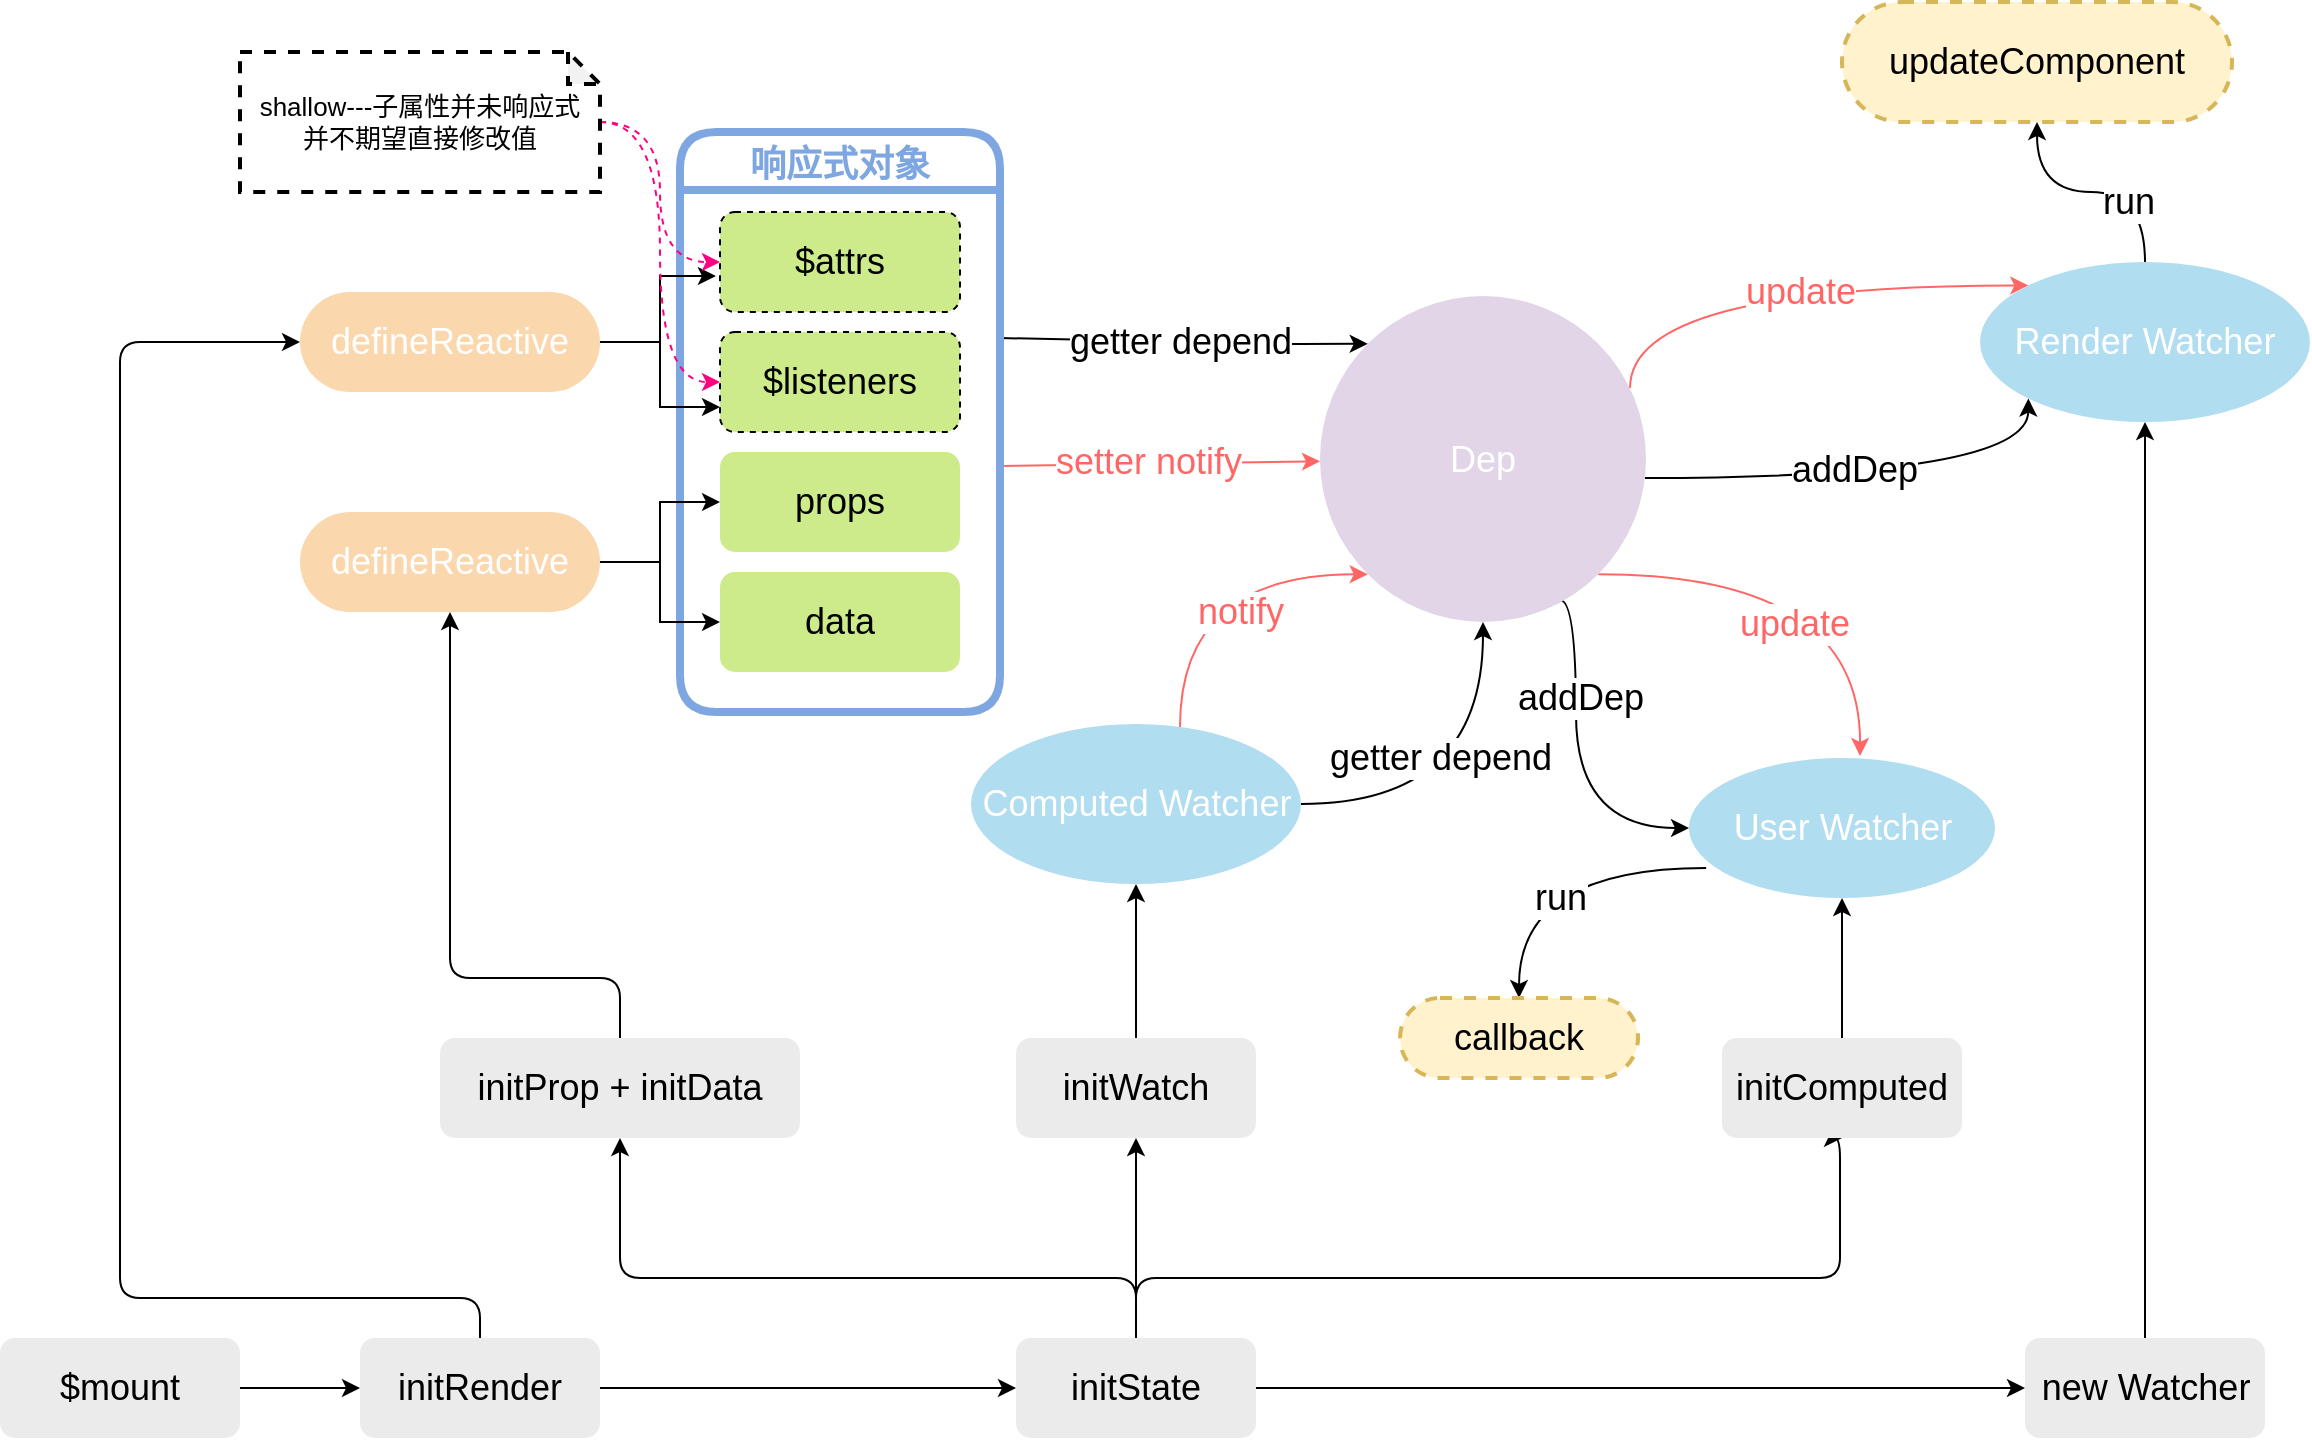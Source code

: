 <mxfile version="12.2.7" type="github" pages="1">
  <diagram id="6a731a19-8d31-9384-78a2-239565b7b9f0" name="Page-1">
    <mxGraphModel dx="1363" dy="748" grid="1" gridSize="10" guides="1" tooltips="1" connect="1" arrows="1" fold="1" page="1" pageScale="1" pageWidth="1169" pageHeight="827" background="#ffffff" math="0" shadow="0">
      <root>
        <mxCell id="0"/>
        <mxCell id="1" parent="0"/>
        <mxCell id="m7U9Kqt3d0JaiDTDVEtB-1625" style="rounded=1;orthogonalLoop=1;jettySize=auto;html=1;strokeColor=#FF6666;fontSize=18;fontColor=#FF6666;" edge="1" parent="1" target="m7U9Kqt3d0JaiDTDVEtB-1572">
          <mxGeometry relative="1" as="geometry">
            <mxPoint x="650" y="284" as="sourcePoint"/>
          </mxGeometry>
        </mxCell>
        <mxCell id="m7U9Kqt3d0JaiDTDVEtB-1626" value="setter notify" style="text;html=1;resizable=0;points=[];align=center;verticalAlign=middle;labelBackgroundColor=#ffffff;fontSize=18;fontColor=#FF6666;" vertex="1" connectable="0" parent="m7U9Kqt3d0JaiDTDVEtB-1625">
          <mxGeometry x="0.089" y="7" relative="1" as="geometry">
            <mxPoint x="-13" y="6.5" as="offset"/>
          </mxGeometry>
        </mxCell>
        <mxCell id="m7U9Kqt3d0JaiDTDVEtB-1628" style="rounded=1;orthogonalLoop=1;jettySize=auto;html=1;entryX=0;entryY=0;entryDx=0;entryDy=0;strokeColor=#000000;fontSize=18;fontColor=#000000;" edge="1" parent="1" target="m7U9Kqt3d0JaiDTDVEtB-1572">
          <mxGeometry relative="1" as="geometry">
            <mxPoint x="650" y="220" as="sourcePoint"/>
            <Array as="points">
              <mxPoint x="790" y="223"/>
            </Array>
          </mxGeometry>
        </mxCell>
        <mxCell id="m7U9Kqt3d0JaiDTDVEtB-1629" value="getter depend" style="text;html=1;resizable=0;points=[];align=center;verticalAlign=middle;labelBackgroundColor=#ffffff;fontSize=18;fontColor=#000000;" vertex="1" connectable="0" parent="m7U9Kqt3d0JaiDTDVEtB-1628">
          <mxGeometry x="0.151" y="-1" relative="1" as="geometry">
            <mxPoint x="-16" y="-1.5" as="offset"/>
          </mxGeometry>
        </mxCell>
        <mxCell id="m7U9Kqt3d0JaiDTDVEtB-1571" value="响应式对象" style="swimlane;glass=0;comic=0;strokeColor=#7EA6E0;fillColor=none;fontSize=18;fontColor=#7EA6E0;strokeWidth=4;startSize=29;rounded=1;shadow=0;arcSize=21;" vertex="1" parent="1">
          <mxGeometry x="490" y="117" width="160" height="290" as="geometry"/>
        </mxCell>
        <mxCell id="m7U9Kqt3d0JaiDTDVEtB-1614" style="edgeStyle=orthogonalEdgeStyle;curved=1;rounded=1;orthogonalLoop=1;jettySize=auto;html=1;entryX=0;entryY=0.5;entryDx=0;entryDy=0;strokeColor=#000000;fontSize=18;fontColor=#000000;" edge="1" parent="1" source="m7U9Kqt3d0JaiDTDVEtB-1543" target="m7U9Kqt3d0JaiDTDVEtB-1544">
          <mxGeometry relative="1" as="geometry"/>
        </mxCell>
        <mxCell id="m7U9Kqt3d0JaiDTDVEtB-1543" value="$mount" style="rounded=1;whiteSpace=wrap;html=1;fillColor=#EBEBEB;strokeColor=none;gradientColor=none;fontColor=#000000;fontSize=18;" vertex="1" parent="1">
          <mxGeometry x="150" y="720" width="120" height="50" as="geometry"/>
        </mxCell>
        <mxCell id="m7U9Kqt3d0JaiDTDVEtB-1550" style="edgeStyle=orthogonalEdgeStyle;rounded=1;orthogonalLoop=1;jettySize=auto;html=1;entryX=0;entryY=0.5;entryDx=0;entryDy=0;fontColor=#FFFFFF;" edge="1" parent="1" source="m7U9Kqt3d0JaiDTDVEtB-1544" target="m7U9Kqt3d0JaiDTDVEtB-1547">
          <mxGeometry relative="1" as="geometry">
            <Array as="points">
              <mxPoint x="390" y="700"/>
              <mxPoint x="210" y="700"/>
              <mxPoint x="210" y="222"/>
            </Array>
          </mxGeometry>
        </mxCell>
        <mxCell id="m7U9Kqt3d0JaiDTDVEtB-1615" style="edgeStyle=orthogonalEdgeStyle;curved=1;rounded=1;orthogonalLoop=1;jettySize=auto;html=1;strokeColor=#000000;fontSize=18;fontColor=#000000;" edge="1" parent="1" source="m7U9Kqt3d0JaiDTDVEtB-1544" target="m7U9Kqt3d0JaiDTDVEtB-1545">
          <mxGeometry relative="1" as="geometry"/>
        </mxCell>
        <mxCell id="m7U9Kqt3d0JaiDTDVEtB-1544" value="initRender" style="rounded=1;whiteSpace=wrap;html=1;fillColor=#EBEBEB;strokeColor=none;gradientColor=none;fontColor=#000000;fontSize=18;" vertex="1" parent="1">
          <mxGeometry x="330" y="720" width="120" height="50" as="geometry"/>
        </mxCell>
        <mxCell id="m7U9Kqt3d0JaiDTDVEtB-1598" style="edgeStyle=orthogonalEdgeStyle;rounded=1;orthogonalLoop=1;jettySize=auto;html=1;entryX=0.5;entryY=1;entryDx=0;entryDy=0;strokeColor=#000000;fontSize=18;fontColor=#000000;" edge="1" parent="1" source="m7U9Kqt3d0JaiDTDVEtB-1545" target="m7U9Kqt3d0JaiDTDVEtB-1596">
          <mxGeometry relative="1" as="geometry">
            <Array as="points">
              <mxPoint x="718" y="690"/>
              <mxPoint x="1070" y="690"/>
            </Array>
          </mxGeometry>
        </mxCell>
        <mxCell id="m7U9Kqt3d0JaiDTDVEtB-1616" style="edgeStyle=orthogonalEdgeStyle;curved=1;rounded=1;orthogonalLoop=1;jettySize=auto;html=1;entryX=0;entryY=0.5;entryDx=0;entryDy=0;strokeColor=#000000;fontSize=18;fontColor=#000000;" edge="1" parent="1" source="m7U9Kqt3d0JaiDTDVEtB-1545" target="m7U9Kqt3d0JaiDTDVEtB-1546">
          <mxGeometry relative="1" as="geometry"/>
        </mxCell>
        <mxCell id="m7U9Kqt3d0JaiDTDVEtB-1619" style="edgeStyle=orthogonalEdgeStyle;rounded=1;orthogonalLoop=1;jettySize=auto;html=1;entryX=0.5;entryY=1;entryDx=0;entryDy=0;strokeColor=#000000;fontSize=18;fontColor=#000000;exitX=0.5;exitY=0;exitDx=0;exitDy=0;" edge="1" parent="1" source="m7U9Kqt3d0JaiDTDVEtB-1545" target="m7U9Kqt3d0JaiDTDVEtB-1617">
          <mxGeometry relative="1" as="geometry">
            <Array as="points">
              <mxPoint x="718" y="690"/>
              <mxPoint x="460" y="690"/>
            </Array>
          </mxGeometry>
        </mxCell>
        <mxCell id="m7U9Kqt3d0JaiDTDVEtB-1630" style="edgeStyle=orthogonalEdgeStyle;curved=1;rounded=1;orthogonalLoop=1;jettySize=auto;html=1;entryX=0.5;entryY=1;entryDx=0;entryDy=0;strokeColor=#000000;fontSize=18;fontColor=#000000;" edge="1" parent="1" source="m7U9Kqt3d0JaiDTDVEtB-1545" target="m7U9Kqt3d0JaiDTDVEtB-1594">
          <mxGeometry relative="1" as="geometry"/>
        </mxCell>
        <mxCell id="m7U9Kqt3d0JaiDTDVEtB-1545" value="initState" style="rounded=1;whiteSpace=wrap;html=1;fillColor=#EBEBEB;strokeColor=none;gradientColor=none;fontColor=#000000;fontSize=18;" vertex="1" parent="1">
          <mxGeometry x="658" y="720" width="120" height="50" as="geometry"/>
        </mxCell>
        <mxCell id="m7U9Kqt3d0JaiDTDVEtB-1601" style="edgeStyle=orthogonalEdgeStyle;curved=1;rounded=1;orthogonalLoop=1;jettySize=auto;html=1;entryX=0.5;entryY=1;entryDx=0;entryDy=0;strokeColor=#000000;fontSize=18;fontColor=#000000;" edge="1" parent="1" source="m7U9Kqt3d0JaiDTDVEtB-1546" target="m7U9Kqt3d0JaiDTDVEtB-1554">
          <mxGeometry relative="1" as="geometry"/>
        </mxCell>
        <mxCell id="m7U9Kqt3d0JaiDTDVEtB-1546" value="new Watcher" style="rounded=1;whiteSpace=wrap;html=1;fillColor=#EBEBEB;strokeColor=none;gradientColor=none;fontColor=#000000;fontSize=18;" vertex="1" parent="1">
          <mxGeometry x="1162.5" y="720" width="120" height="50" as="geometry"/>
        </mxCell>
        <mxCell id="m7U9Kqt3d0JaiDTDVEtB-1566" style="edgeStyle=orthogonalEdgeStyle;rounded=0;orthogonalLoop=1;jettySize=auto;html=1;entryX=-0.017;entryY=0.64;entryDx=0;entryDy=0;entryPerimeter=0;fontSize=18;fontColor=#FFFFFF;" edge="1" parent="1" source="m7U9Kqt3d0JaiDTDVEtB-1547" target="m7U9Kqt3d0JaiDTDVEtB-1556">
          <mxGeometry relative="1" as="geometry"/>
        </mxCell>
        <mxCell id="m7U9Kqt3d0JaiDTDVEtB-1567" style="edgeStyle=orthogonalEdgeStyle;rounded=0;orthogonalLoop=1;jettySize=auto;html=1;entryX=0;entryY=0.75;entryDx=0;entryDy=0;fontSize=18;fontColor=#FFFFFF;" edge="1" parent="1" source="m7U9Kqt3d0JaiDTDVEtB-1547" target="m7U9Kqt3d0JaiDTDVEtB-1557">
          <mxGeometry relative="1" as="geometry"/>
        </mxCell>
        <mxCell id="m7U9Kqt3d0JaiDTDVEtB-1547" value="defineReactive" style="rounded=1;whiteSpace=wrap;html=1;fillColor=#fad7ac;strokeColor=none;fontSize=18;arcSize=50;fontColor=#FFFFFF;" vertex="1" parent="1">
          <mxGeometry x="300" y="197" width="150" height="50" as="geometry"/>
        </mxCell>
        <mxCell id="m7U9Kqt3d0JaiDTDVEtB-1564" style="edgeStyle=orthogonalEdgeStyle;rounded=0;orthogonalLoop=1;jettySize=auto;html=1;fontSize=18;fontColor=#FFFFFF;" edge="1" parent="1" source="m7U9Kqt3d0JaiDTDVEtB-1548" target="m7U9Kqt3d0JaiDTDVEtB-1562">
          <mxGeometry relative="1" as="geometry"/>
        </mxCell>
        <mxCell id="m7U9Kqt3d0JaiDTDVEtB-1565" style="edgeStyle=orthogonalEdgeStyle;rounded=0;orthogonalLoop=1;jettySize=auto;html=1;entryX=0;entryY=0.5;entryDx=0;entryDy=0;fontSize=18;fontColor=#FFFFFF;" edge="1" parent="1" source="m7U9Kqt3d0JaiDTDVEtB-1548" target="m7U9Kqt3d0JaiDTDVEtB-1563">
          <mxGeometry relative="1" as="geometry"/>
        </mxCell>
        <mxCell id="m7U9Kqt3d0JaiDTDVEtB-1548" value="defineReactive" style="rounded=1;whiteSpace=wrap;html=1;fillColor=#fad7ac;strokeColor=none;fontSize=18;arcSize=50;fontColor=#FFFFFF;" vertex="1" parent="1">
          <mxGeometry x="300" y="307" width="150" height="50" as="geometry"/>
        </mxCell>
        <mxCell id="m7U9Kqt3d0JaiDTDVEtB-1610" style="edgeStyle=orthogonalEdgeStyle;curved=1;rounded=1;orthogonalLoop=1;jettySize=auto;html=1;entryX=0.5;entryY=1;entryDx=0;entryDy=0;strokeColor=#000000;fontSize=18;fontColor=#000000;" edge="1" parent="1" source="m7U9Kqt3d0JaiDTDVEtB-1554" target="m7U9Kqt3d0JaiDTDVEtB-1609">
          <mxGeometry relative="1" as="geometry"/>
        </mxCell>
        <mxCell id="m7U9Kqt3d0JaiDTDVEtB-1611" value="run" style="text;html=1;resizable=0;points=[];align=center;verticalAlign=middle;labelBackgroundColor=#ffffff;fontSize=18;fontColor=#000000;" vertex="1" connectable="0" parent="m7U9Kqt3d0JaiDTDVEtB-1610">
          <mxGeometry x="-0.518" y="9" relative="1" as="geometry">
            <mxPoint as="offset"/>
          </mxGeometry>
        </mxCell>
        <mxCell id="m7U9Kqt3d0JaiDTDVEtB-1554" value="Render Watcher" style="ellipse;whiteSpace=wrap;html=1;fillColor=#b1ddf0;strokeColor=none;fontColor=#FFFFFF;fontSize=18;" vertex="1" parent="1">
          <mxGeometry x="1140" y="182" width="165" height="80" as="geometry"/>
        </mxCell>
        <mxCell id="m7U9Kqt3d0JaiDTDVEtB-1556" value="$attrs" style="rounded=1;whiteSpace=wrap;html=1;fillColor=#cdeb8b;strokeColor=#000000;fontSize=18;dashed=1;" vertex="1" parent="1">
          <mxGeometry x="510" y="157" width="120" height="50" as="geometry"/>
        </mxCell>
        <mxCell id="m7U9Kqt3d0JaiDTDVEtB-1557" value="$listeners" style="rounded=1;whiteSpace=wrap;html=1;fillColor=#cdeb8b;strokeColor=#000000;fontSize=18;dashed=1;" vertex="1" parent="1">
          <mxGeometry x="510" y="217" width="120" height="50" as="geometry"/>
        </mxCell>
        <mxCell id="m7U9Kqt3d0JaiDTDVEtB-1562" value="props" style="rounded=1;whiteSpace=wrap;html=1;fillColor=#cdeb8b;strokeColor=none;fontSize=18;" vertex="1" parent="1">
          <mxGeometry x="510" y="277" width="120" height="50" as="geometry"/>
        </mxCell>
        <mxCell id="m7U9Kqt3d0JaiDTDVEtB-1563" value="data" style="rounded=1;whiteSpace=wrap;html=1;fillColor=#cdeb8b;strokeColor=none;fontSize=18;" vertex="1" parent="1">
          <mxGeometry x="510" y="337" width="120" height="50" as="geometry"/>
        </mxCell>
        <mxCell id="m7U9Kqt3d0JaiDTDVEtB-1602" style="edgeStyle=orthogonalEdgeStyle;curved=1;rounded=1;orthogonalLoop=1;jettySize=auto;html=1;entryX=0;entryY=1;entryDx=0;entryDy=0;strokeColor=#000000;fontSize=18;fontColor=#000000;" edge="1" parent="1" source="m7U9Kqt3d0JaiDTDVEtB-1572" target="m7U9Kqt3d0JaiDTDVEtB-1554">
          <mxGeometry relative="1" as="geometry">
            <Array as="points">
              <mxPoint x="1164" y="290"/>
            </Array>
          </mxGeometry>
        </mxCell>
        <mxCell id="m7U9Kqt3d0JaiDTDVEtB-1603" value="addDep" style="text;html=1;resizable=0;points=[];align=center;verticalAlign=middle;labelBackgroundColor=#ffffff;fontSize=18;fontColor=#000000;" vertex="1" connectable="0" parent="m7U9Kqt3d0JaiDTDVEtB-1602">
          <mxGeometry x="0.294" y="-8" relative="1" as="geometry">
            <mxPoint x="-46" y="-12" as="offset"/>
          </mxGeometry>
        </mxCell>
        <mxCell id="m7U9Kqt3d0JaiDTDVEtB-1631" style="edgeStyle=orthogonalEdgeStyle;rounded=1;orthogonalLoop=1;jettySize=auto;html=1;entryX=0;entryY=0;entryDx=0;entryDy=0;strokeColor=#FF6666;fontSize=18;fontColor=#000000;curved=1;exitX=0.951;exitY=0.282;exitDx=0;exitDy=0;exitPerimeter=0;" edge="1" parent="1" source="m7U9Kqt3d0JaiDTDVEtB-1572" target="m7U9Kqt3d0JaiDTDVEtB-1554">
          <mxGeometry relative="1" as="geometry">
            <Array as="points">
              <mxPoint x="965" y="194"/>
            </Array>
          </mxGeometry>
        </mxCell>
        <mxCell id="m7U9Kqt3d0JaiDTDVEtB-1632" value="update" style="text;html=1;resizable=0;points=[];align=center;verticalAlign=middle;labelBackgroundColor=#ffffff;fontSize=18;fontColor=#FF6666;" vertex="1" connectable="0" parent="m7U9Kqt3d0JaiDTDVEtB-1631">
          <mxGeometry x="0.336" y="-4" relative="1" as="geometry">
            <mxPoint x="-31" y="-1" as="offset"/>
          </mxGeometry>
        </mxCell>
        <mxCell id="m7U9Kqt3d0JaiDTDVEtB-1637" style="edgeStyle=orthogonalEdgeStyle;curved=1;rounded=1;orthogonalLoop=1;jettySize=auto;html=1;entryX=0;entryY=0.5;entryDx=0;entryDy=0;strokeColor=#000000;fontSize=18;fontColor=#000000;" edge="1" parent="1" target="m7U9Kqt3d0JaiDTDVEtB-1578">
          <mxGeometry relative="1" as="geometry">
            <mxPoint x="930" y="351" as="sourcePoint"/>
            <Array as="points">
              <mxPoint x="938" y="465"/>
            </Array>
          </mxGeometry>
        </mxCell>
        <mxCell id="m7U9Kqt3d0JaiDTDVEtB-1638" value="addDep" style="text;html=1;resizable=0;points=[];align=center;verticalAlign=middle;labelBackgroundColor=#ffffff;fontSize=18;fontColor=#000000;" vertex="1" connectable="0" parent="m7U9Kqt3d0JaiDTDVEtB-1637">
          <mxGeometry x="-0.146" y="7" relative="1" as="geometry">
            <mxPoint x="-5" y="-19" as="offset"/>
          </mxGeometry>
        </mxCell>
        <mxCell id="m7U9Kqt3d0JaiDTDVEtB-1639" style="edgeStyle=orthogonalEdgeStyle;curved=1;rounded=1;orthogonalLoop=1;jettySize=auto;html=1;strokeColor=#FF6666;fontSize=18;fontColor=#000000;exitX=1;exitY=1;exitDx=0;exitDy=0;" edge="1" parent="1" source="m7U9Kqt3d0JaiDTDVEtB-1572">
          <mxGeometry relative="1" as="geometry">
            <mxPoint x="973" y="337" as="sourcePoint"/>
            <mxPoint x="1080" y="429" as="targetPoint"/>
          </mxGeometry>
        </mxCell>
        <mxCell id="m7U9Kqt3d0JaiDTDVEtB-1642" value="update" style="text;html=1;resizable=0;points=[];align=center;verticalAlign=middle;labelBackgroundColor=#ffffff;fontSize=18;fontColor=#FF6666;" vertex="1" connectable="0" parent="m7U9Kqt3d0JaiDTDVEtB-1639">
          <mxGeometry x="-0.045" y="-32" relative="1" as="geometry">
            <mxPoint x="-8" y="-7" as="offset"/>
          </mxGeometry>
        </mxCell>
        <mxCell id="m7U9Kqt3d0JaiDTDVEtB-1572" value="Dep" style="ellipse;whiteSpace=wrap;html=1;aspect=fixed;rounded=1;shadow=0;glass=0;comic=0;strokeColor=none;strokeWidth=4;fillColor=#e1d5e7;fontSize=18;fontColor=#FFFFFF;" vertex="1" parent="1">
          <mxGeometry x="810" y="199" width="163" height="163" as="geometry"/>
        </mxCell>
        <mxCell id="m7U9Kqt3d0JaiDTDVEtB-1644" value="" style="edgeStyle=orthogonalEdgeStyle;curved=1;rounded=1;orthogonalLoop=1;jettySize=auto;html=1;strokeColor=#000000;fontSize=18;fontColor=#000000;exitX=0.056;exitY=0.786;exitDx=0;exitDy=0;exitPerimeter=0;" edge="1" parent="1" source="m7U9Kqt3d0JaiDTDVEtB-1578" target="m7U9Kqt3d0JaiDTDVEtB-1645">
          <mxGeometry relative="1" as="geometry">
            <mxPoint x="1220" y="525" as="targetPoint"/>
          </mxGeometry>
        </mxCell>
        <mxCell id="m7U9Kqt3d0JaiDTDVEtB-1646" value="run" style="text;html=1;resizable=0;points=[];align=center;verticalAlign=middle;labelBackgroundColor=#ffffff;fontSize=18;fontColor=#000000;" vertex="1" connectable="0" parent="m7U9Kqt3d0JaiDTDVEtB-1644">
          <mxGeometry x="0.281" y="-1" relative="1" as="geometry">
            <mxPoint x="21" y="7" as="offset"/>
          </mxGeometry>
        </mxCell>
        <mxCell id="m7U9Kqt3d0JaiDTDVEtB-1578" value="User Watcher" style="ellipse;whiteSpace=wrap;html=1;fillColor=#b1ddf0;strokeColor=none;fontColor=#FFFFFF;fontSize=18;" vertex="1" parent="1">
          <mxGeometry x="994.5" y="430" width="153" height="70" as="geometry"/>
        </mxCell>
        <mxCell id="m7U9Kqt3d0JaiDTDVEtB-1585" style="edgeStyle=orthogonalEdgeStyle;curved=1;rounded=1;orthogonalLoop=1;jettySize=auto;html=1;fontSize=18;fontColor=#000000;" edge="1" parent="1" source="m7U9Kqt3d0JaiDTDVEtB-1579" target="m7U9Kqt3d0JaiDTDVEtB-1572">
          <mxGeometry relative="1" as="geometry"/>
        </mxCell>
        <mxCell id="m7U9Kqt3d0JaiDTDVEtB-1586" value="getter depend" style="text;html=1;resizable=0;points=[];align=center;verticalAlign=middle;labelBackgroundColor=#ffffff;fontSize=18;fontColor=#000000;" vertex="1" connectable="0" parent="m7U9Kqt3d0JaiDTDVEtB-1585">
          <mxGeometry x="-0.12" y="6" relative="1" as="geometry">
            <mxPoint x="-10.5" y="-17" as="offset"/>
          </mxGeometry>
        </mxCell>
        <mxCell id="m7U9Kqt3d0JaiDTDVEtB-1633" style="edgeStyle=orthogonalEdgeStyle;curved=1;rounded=1;orthogonalLoop=1;jettySize=auto;html=1;entryX=0;entryY=1;entryDx=0;entryDy=0;strokeColor=#FF6666;fontSize=18;fontColor=#FF6666;" edge="1" parent="1" source="m7U9Kqt3d0JaiDTDVEtB-1579" target="m7U9Kqt3d0JaiDTDVEtB-1572">
          <mxGeometry relative="1" as="geometry">
            <Array as="points">
              <mxPoint x="740" y="338"/>
            </Array>
          </mxGeometry>
        </mxCell>
        <mxCell id="m7U9Kqt3d0JaiDTDVEtB-1634" value="notify" style="text;html=1;resizable=0;points=[];align=center;verticalAlign=middle;labelBackgroundColor=#ffffff;fontSize=18;fontColor=#FF6666;" vertex="1" connectable="0" parent="m7U9Kqt3d0JaiDTDVEtB-1633">
          <mxGeometry x="-0.118" y="-26" relative="1" as="geometry">
            <mxPoint x="4" y="17.5" as="offset"/>
          </mxGeometry>
        </mxCell>
        <mxCell id="m7U9Kqt3d0JaiDTDVEtB-1579" value="Computed Watcher" style="ellipse;whiteSpace=wrap;html=1;fillColor=#b1ddf0;strokeColor=none;fontColor=#FFFFFF;fontSize=18;" vertex="1" parent="1">
          <mxGeometry x="635.5" y="413" width="165" height="80" as="geometry"/>
        </mxCell>
        <mxCell id="m7U9Kqt3d0JaiDTDVEtB-1589" style="edgeStyle=orthogonalEdgeStyle;curved=1;rounded=1;orthogonalLoop=1;jettySize=auto;html=1;entryX=0;entryY=0.5;entryDx=0;entryDy=0;fontSize=13;fontColor=#000000;dashed=1;strokeColor=#FF0080;" edge="1" parent="1" source="m7U9Kqt3d0JaiDTDVEtB-1588" target="m7U9Kqt3d0JaiDTDVEtB-1556">
          <mxGeometry relative="1" as="geometry"/>
        </mxCell>
        <mxCell id="m7U9Kqt3d0JaiDTDVEtB-1590" style="edgeStyle=orthogonalEdgeStyle;curved=1;rounded=1;orthogonalLoop=1;jettySize=auto;html=1;entryX=0;entryY=0.5;entryDx=0;entryDy=0;fontSize=13;fontColor=#000000;dashed=1;strokeColor=#FF0080;" edge="1" parent="1" source="m7U9Kqt3d0JaiDTDVEtB-1588" target="m7U9Kqt3d0JaiDTDVEtB-1557">
          <mxGeometry relative="1" as="geometry"/>
        </mxCell>
        <mxCell id="m7U9Kqt3d0JaiDTDVEtB-1588" value="shallow---子属性并未响应式&lt;br style=&quot;font-size: 13px&quot;&gt;并不期望直接修改值" style="shape=note;whiteSpace=wrap;html=1;backgroundOutline=1;darkOpacity=0.05;rounded=1;shadow=0;glass=0;dashed=1;comic=0;strokeColor=#000000;strokeWidth=2;fillColor=#ffffff;fontSize=13;fontColor=#000000;size=16;" vertex="1" parent="1">
          <mxGeometry x="270" y="77" width="180" height="70" as="geometry"/>
        </mxCell>
        <mxCell id="m7U9Kqt3d0JaiDTDVEtB-1595" style="rounded=1;orthogonalLoop=1;jettySize=auto;html=1;entryX=0.5;entryY=1;entryDx=0;entryDy=0;strokeColor=#000000;fontSize=18;fontColor=#000000;" edge="1" parent="1" source="m7U9Kqt3d0JaiDTDVEtB-1594" target="m7U9Kqt3d0JaiDTDVEtB-1579">
          <mxGeometry relative="1" as="geometry"/>
        </mxCell>
        <mxCell id="m7U9Kqt3d0JaiDTDVEtB-1594" value="initWatch" style="rounded=1;whiteSpace=wrap;html=1;fillColor=#EBEBEB;strokeColor=none;gradientColor=none;fontColor=#000000;fontSize=18;shadow=0;glass=0;dashed=1;comic=0;" vertex="1" parent="1">
          <mxGeometry x="658" y="570" width="120" height="50" as="geometry"/>
        </mxCell>
        <mxCell id="m7U9Kqt3d0JaiDTDVEtB-1618" style="edgeStyle=orthogonalEdgeStyle;curved=1;rounded=1;orthogonalLoop=1;jettySize=auto;html=1;entryX=0.5;entryY=1;entryDx=0;entryDy=0;strokeColor=#000000;fontSize=18;fontColor=#000000;" edge="1" parent="1" source="m7U9Kqt3d0JaiDTDVEtB-1596" target="m7U9Kqt3d0JaiDTDVEtB-1578">
          <mxGeometry relative="1" as="geometry"/>
        </mxCell>
        <mxCell id="m7U9Kqt3d0JaiDTDVEtB-1596" value="initComputed" style="rounded=1;whiteSpace=wrap;html=1;fillColor=#EBEBEB;strokeColor=none;gradientColor=none;fontColor=#000000;fontSize=18;shadow=0;glass=0;dashed=1;comic=0;" vertex="1" parent="1">
          <mxGeometry x="1011" y="570" width="120" height="50" as="geometry"/>
        </mxCell>
        <mxCell id="m7U9Kqt3d0JaiDTDVEtB-1609" value="&lt;span style=&quot;white-space: normal&quot;&gt;updateComponent&lt;/span&gt;" style="rounded=1;whiteSpace=wrap;html=1;shadow=0;glass=0;dashed=1;comic=0;strokeColor=#d6b656;strokeWidth=2;fillColor=#fff2cc;fontSize=18;arcSize=50;" vertex="1" parent="1">
          <mxGeometry x="1071" y="52" width="195" height="60" as="geometry"/>
        </mxCell>
        <mxCell id="m7U9Kqt3d0JaiDTDVEtB-1622" style="edgeStyle=orthogonalEdgeStyle;rounded=1;orthogonalLoop=1;jettySize=auto;html=1;entryX=0.5;entryY=1;entryDx=0;entryDy=0;strokeColor=#000000;fontSize=18;fontColor=#000000;exitX=0.5;exitY=0;exitDx=0;exitDy=0;" edge="1" parent="1" source="m7U9Kqt3d0JaiDTDVEtB-1617" target="m7U9Kqt3d0JaiDTDVEtB-1548">
          <mxGeometry relative="1" as="geometry">
            <Array as="points">
              <mxPoint x="460" y="540"/>
              <mxPoint x="375" y="540"/>
            </Array>
          </mxGeometry>
        </mxCell>
        <mxCell id="m7U9Kqt3d0JaiDTDVEtB-1617" value="initProp + initData" style="rounded=1;whiteSpace=wrap;html=1;fillColor=#EBEBEB;strokeColor=none;gradientColor=none;fontColor=#000000;fontSize=18;" vertex="1" parent="1">
          <mxGeometry x="370" y="570" width="180" height="50" as="geometry"/>
        </mxCell>
        <mxCell id="m7U9Kqt3d0JaiDTDVEtB-1645" value="callback" style="rounded=1;whiteSpace=wrap;html=1;shadow=0;glass=0;dashed=1;comic=0;strokeColor=#d6b656;strokeWidth=2;fillColor=#fff2cc;fontSize=18;arcSize=50;" vertex="1" parent="1">
          <mxGeometry x="850" y="550" width="119" height="40" as="geometry"/>
        </mxCell>
      </root>
    </mxGraphModel>
  </diagram>
</mxfile>
